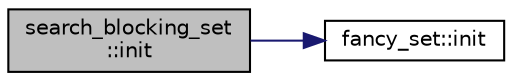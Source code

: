digraph "search_blocking_set::init"
{
  edge [fontname="Helvetica",fontsize="10",labelfontname="Helvetica",labelfontsize="10"];
  node [fontname="Helvetica",fontsize="10",shape=record];
  rankdir="LR";
  Node866 [label="search_blocking_set\l::init",height=0.2,width=0.4,color="black", fillcolor="grey75", style="filled", fontcolor="black"];
  Node866 -> Node867 [color="midnightblue",fontsize="10",style="solid",fontname="Helvetica"];
  Node867 [label="fancy_set::init",height=0.2,width=0.4,color="black", fillcolor="white", style="filled",URL="$d5/da4/classfancy__set.html#af3ef2500d80ad02c08887b352bc49fb8"];
}
